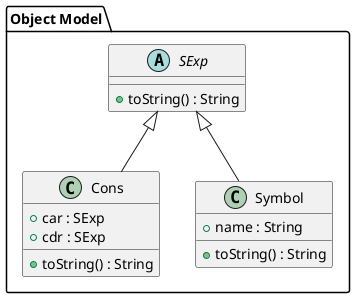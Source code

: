 @startuml

package "Object Model" {
  abstract class SExp {
    + toString() : String
  }

  class Cons {
    + car : SExp
    + cdr : SExp
    + toString() : String
  }

  class Symbol {
    + name : String
    + toString() : String
  }

  SExp <|-- Cons
  SExp <|-- Symbol
}

@enduml